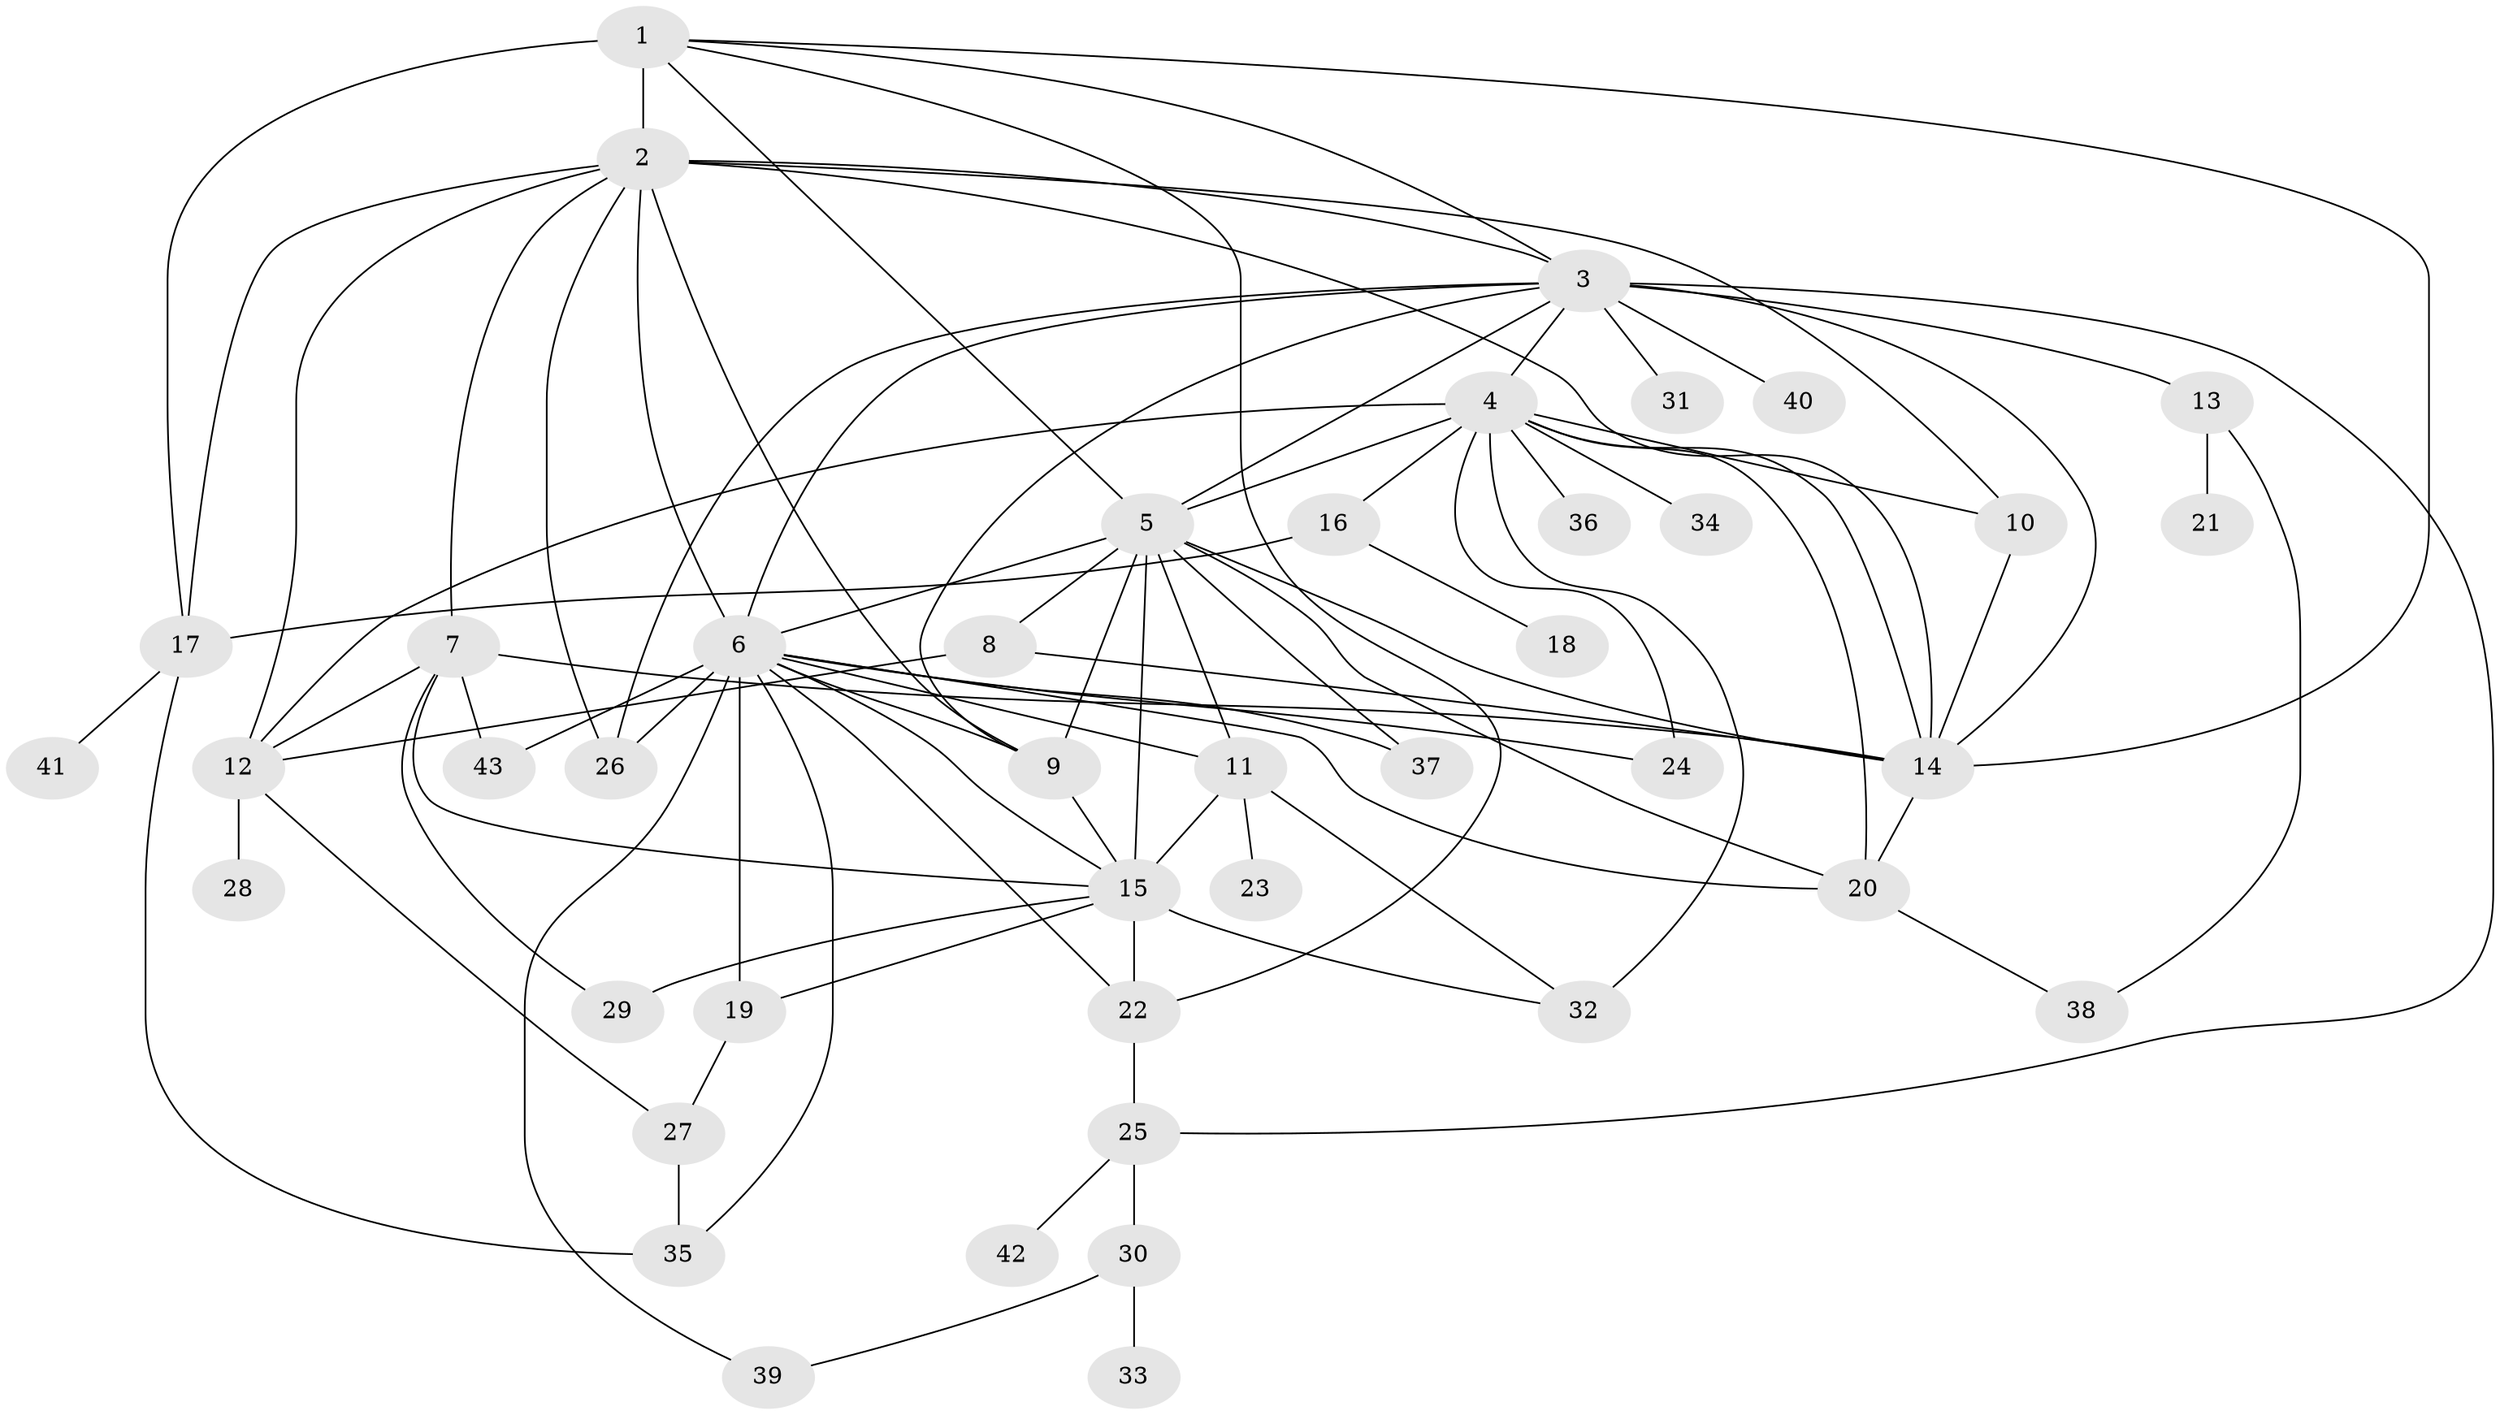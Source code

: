 // original degree distribution, {1: 0.4326241134751773, 16: 0.014184397163120567, 14: 0.0070921985815602835, 4: 0.09929078014184398, 22: 0.0070921985815602835, 9: 0.028368794326241134, 3: 0.1276595744680851, 8: 0.0070921985815602835, 12: 0.0070921985815602835, 5: 0.028368794326241134, 2: 0.23404255319148937, 15: 0.0070921985815602835}
// Generated by graph-tools (version 1.1) at 2025/50/03/04/25 22:50:31]
// undirected, 43 vertices, 88 edges
graph export_dot {
  node [color=gray90,style=filled];
  1;
  2;
  3;
  4;
  5;
  6;
  7;
  8;
  9;
  10;
  11;
  12;
  13;
  14;
  15;
  16;
  17;
  18;
  19;
  20;
  21;
  22;
  23;
  24;
  25;
  26;
  27;
  28;
  29;
  30;
  31;
  32;
  33;
  34;
  35;
  36;
  37;
  38;
  39;
  40;
  41;
  42;
  43;
  1 -- 2 [weight=9.0];
  1 -- 3 [weight=1.0];
  1 -- 5 [weight=1.0];
  1 -- 14 [weight=2.0];
  1 -- 17 [weight=1.0];
  1 -- 22 [weight=1.0];
  2 -- 3 [weight=1.0];
  2 -- 6 [weight=1.0];
  2 -- 7 [weight=2.0];
  2 -- 9 [weight=1.0];
  2 -- 10 [weight=1.0];
  2 -- 12 [weight=2.0];
  2 -- 14 [weight=1.0];
  2 -- 17 [weight=2.0];
  2 -- 26 [weight=1.0];
  3 -- 4 [weight=2.0];
  3 -- 5 [weight=1.0];
  3 -- 6 [weight=1.0];
  3 -- 9 [weight=1.0];
  3 -- 13 [weight=1.0];
  3 -- 14 [weight=1.0];
  3 -- 25 [weight=1.0];
  3 -- 26 [weight=1.0];
  3 -- 31 [weight=1.0];
  3 -- 40 [weight=1.0];
  4 -- 5 [weight=2.0];
  4 -- 10 [weight=1.0];
  4 -- 12 [weight=1.0];
  4 -- 14 [weight=1.0];
  4 -- 16 [weight=1.0];
  4 -- 20 [weight=1.0];
  4 -- 24 [weight=1.0];
  4 -- 32 [weight=1.0];
  4 -- 34 [weight=1.0];
  4 -- 36 [weight=1.0];
  5 -- 6 [weight=1.0];
  5 -- 8 [weight=1.0];
  5 -- 9 [weight=1.0];
  5 -- 11 [weight=1.0];
  5 -- 14 [weight=1.0];
  5 -- 15 [weight=8.0];
  5 -- 20 [weight=1.0];
  5 -- 37 [weight=1.0];
  6 -- 9 [weight=2.0];
  6 -- 11 [weight=1.0];
  6 -- 15 [weight=1.0];
  6 -- 19 [weight=1.0];
  6 -- 20 [weight=2.0];
  6 -- 22 [weight=1.0];
  6 -- 24 [weight=1.0];
  6 -- 26 [weight=1.0];
  6 -- 35 [weight=1.0];
  6 -- 37 [weight=1.0];
  6 -- 39 [weight=1.0];
  6 -- 43 [weight=1.0];
  7 -- 12 [weight=1.0];
  7 -- 14 [weight=1.0];
  7 -- 15 [weight=1.0];
  7 -- 29 [weight=1.0];
  7 -- 43 [weight=1.0];
  8 -- 12 [weight=1.0];
  8 -- 14 [weight=1.0];
  9 -- 15 [weight=2.0];
  10 -- 14 [weight=1.0];
  11 -- 15 [weight=1.0];
  11 -- 23 [weight=4.0];
  11 -- 32 [weight=1.0];
  12 -- 27 [weight=1.0];
  12 -- 28 [weight=3.0];
  13 -- 21 [weight=1.0];
  13 -- 38 [weight=1.0];
  14 -- 20 [weight=1.0];
  15 -- 19 [weight=1.0];
  15 -- 22 [weight=2.0];
  15 -- 29 [weight=1.0];
  15 -- 32 [weight=1.0];
  16 -- 17 [weight=1.0];
  16 -- 18 [weight=1.0];
  17 -- 35 [weight=1.0];
  17 -- 41 [weight=1.0];
  19 -- 27 [weight=1.0];
  20 -- 38 [weight=1.0];
  22 -- 25 [weight=1.0];
  25 -- 30 [weight=1.0];
  25 -- 42 [weight=1.0];
  27 -- 35 [weight=1.0];
  30 -- 33 [weight=1.0];
  30 -- 39 [weight=1.0];
}
